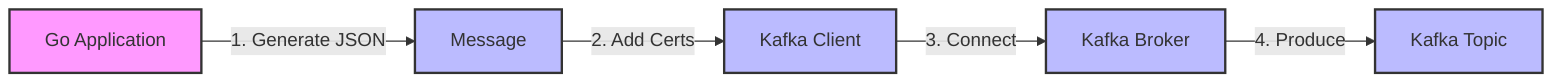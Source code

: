 graph LR
    A[Go Application] -->|1. Generate JSON| B[Message]
    B -->|2. Add Certs| C[Kafka Client]
    C -->|3. Connect| D[Kafka Broker]
    D -->|4. Produce| E[Kafka Topic]

    style A fill:#f9f,stroke:#333,stroke-width:2px
    style B fill:#bbf,stroke:#333,stroke-width:2px
    style C fill:#bbf,stroke:#333,stroke-width:2px
    style D fill:#bbf,stroke:#333,stroke-width:2px
    style E fill:#bbf,stroke:#333,stroke-width:2px